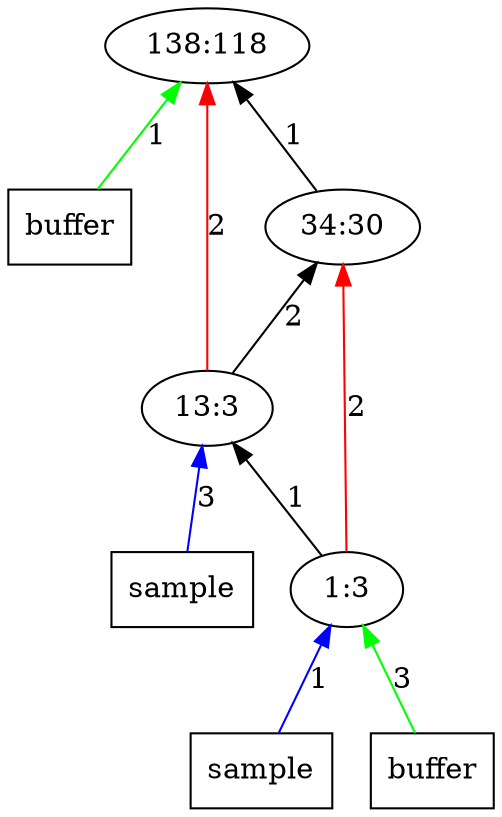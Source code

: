 digraph Tree{
	rankdir="BT"
	x12 -> 1 [label = "1", color = "green"];
	x12 [label = "buffer", shape = "box"];
	1 [label = "138:118"];
	2 -> 1 [label = "1", color = "black"];
	2 [label = "34:30"];
	3 -> 2 [label = "2", color = "black"];
	3 -> 1 [label = "2", color = "red"];
	x31 -> 3 [label = "3", color = "blue"];
	x31 [label = "sample", shape = "box"];
	3 [label = "13:3"];
	4 -> 2 [label = "2", color = "red"];
	4 -> 3 [label = "1", color = "black"];
	x41 -> 4 [label = "1", color = "blue"];
	x41 [label = "sample", shape = "box"];
	x42 -> 4 [label = "3", color = "green"];
	x42 [label = "buffer", shape = "box"];
	4 [label = "1:3"];
}

